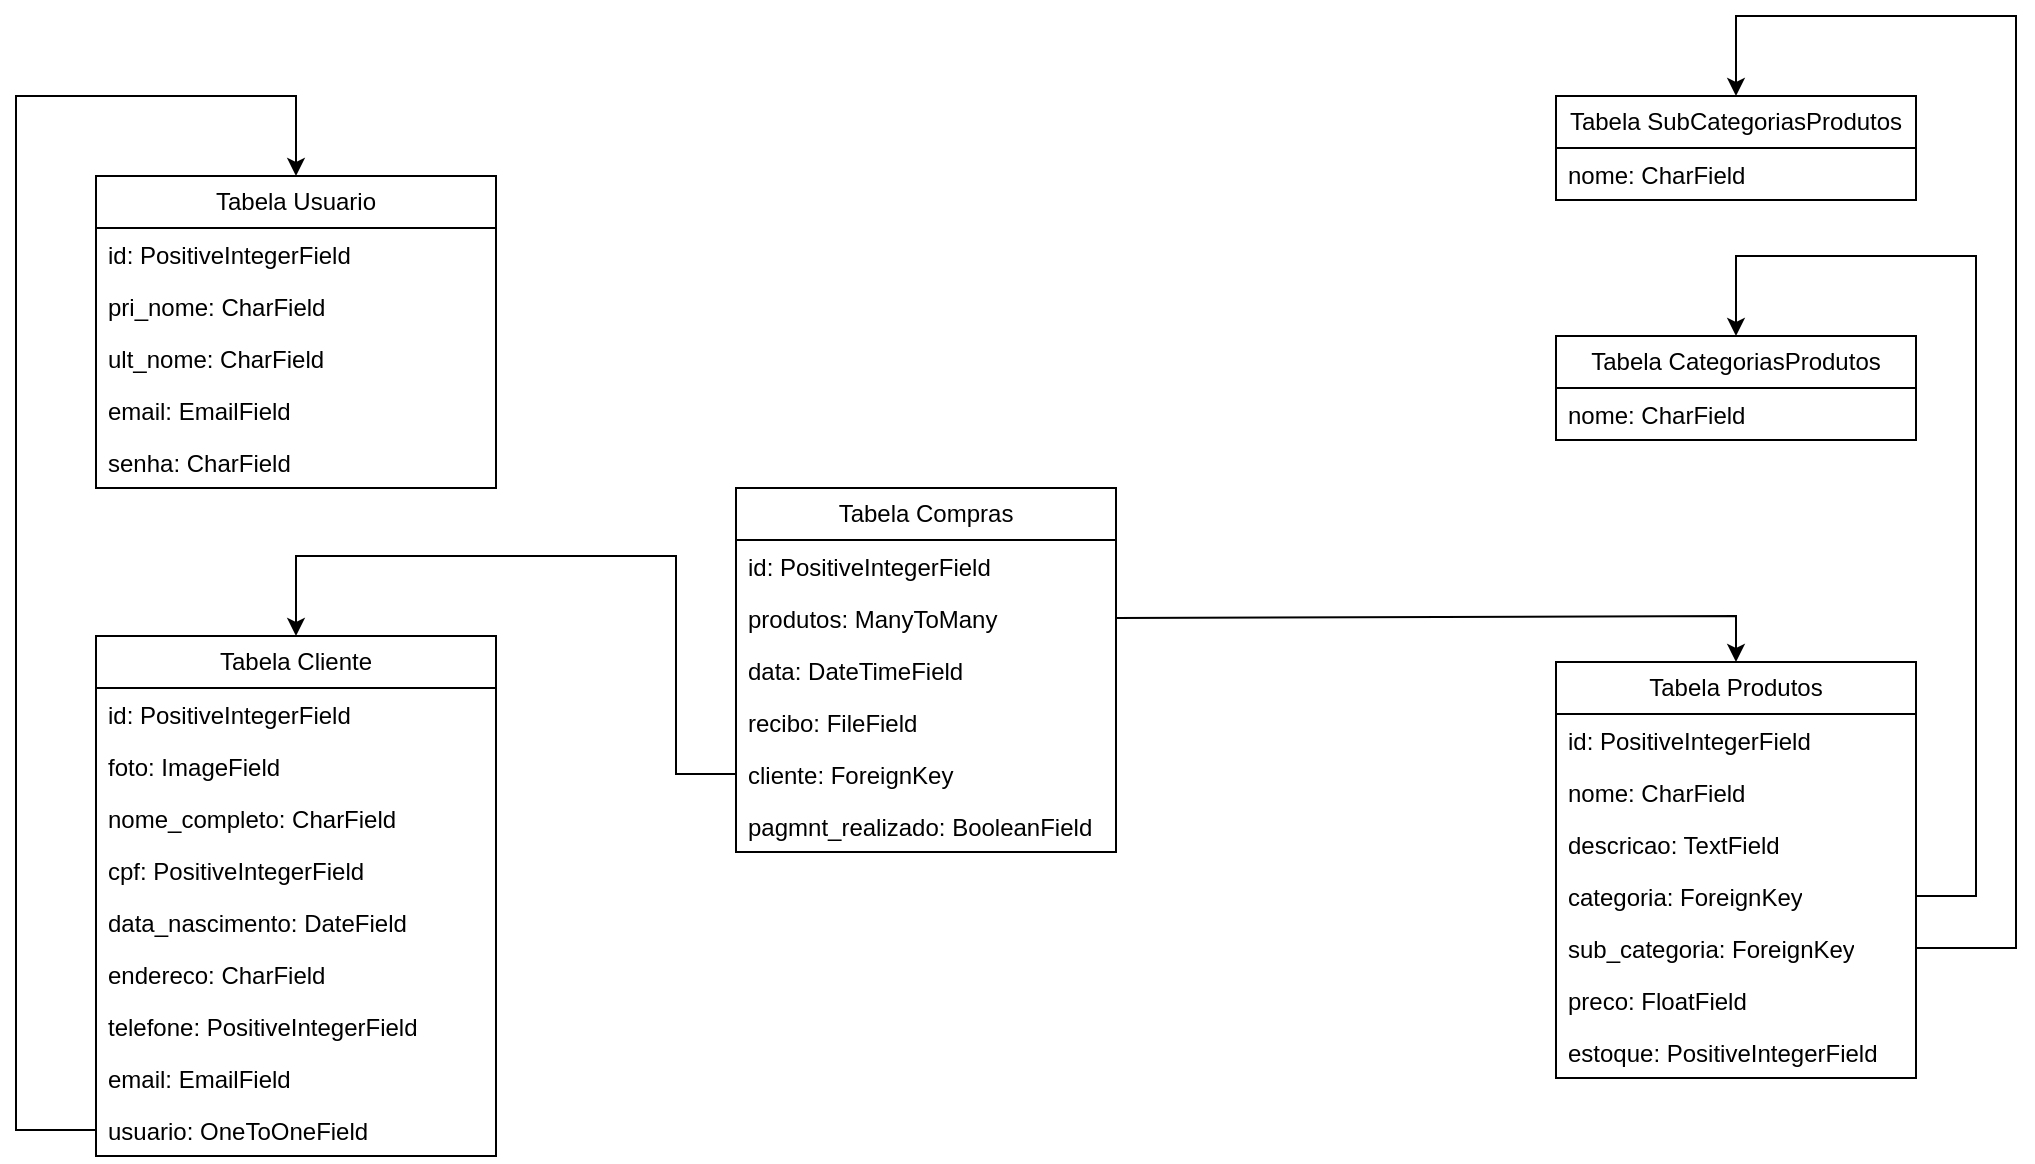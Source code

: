 <mxfile version="24.3.1" type="device">
  <diagram name="Página-1" id="Q2nlpTWYa1sI9tfoLPpt">
    <mxGraphModel dx="2261" dy="772" grid="1" gridSize="10" guides="1" tooltips="1" connect="1" arrows="1" fold="1" page="1" pageScale="1" pageWidth="827" pageHeight="1169" math="0" shadow="0">
      <root>
        <mxCell id="0" />
        <mxCell id="1" parent="0" />
        <mxCell id="WOxjRV0MUydzFHydmVLj-1" value="Tabela Usuario" style="swimlane;fontStyle=0;childLayout=stackLayout;horizontal=1;startSize=26;fillColor=none;horizontalStack=0;resizeParent=1;resizeParentMax=0;resizeLast=0;collapsible=1;marginBottom=0;whiteSpace=wrap;html=1;" parent="1" vertex="1">
          <mxGeometry x="-530" y="400" width="200" height="156" as="geometry" />
        </mxCell>
        <mxCell id="7uqhmthfOJYIlvBmELT8-11" value="id: PositiveIntegerField" style="text;strokeColor=none;fillColor=none;align=left;verticalAlign=top;spacingLeft=4;spacingRight=4;overflow=hidden;rotatable=0;points=[[0,0.5],[1,0.5]];portConstraint=eastwest;whiteSpace=wrap;html=1;" parent="WOxjRV0MUydzFHydmVLj-1" vertex="1">
          <mxGeometry y="26" width="200" height="26" as="geometry" />
        </mxCell>
        <mxCell id="WOxjRV0MUydzFHydmVLj-27" value="pri_nome: CharField" style="text;strokeColor=none;fillColor=none;align=left;verticalAlign=top;spacingLeft=4;spacingRight=4;overflow=hidden;rotatable=0;points=[[0,0.5],[1,0.5]];portConstraint=eastwest;whiteSpace=wrap;html=1;" parent="WOxjRV0MUydzFHydmVLj-1" vertex="1">
          <mxGeometry y="52" width="200" height="26" as="geometry" />
        </mxCell>
        <mxCell id="WOxjRV0MUydzFHydmVLj-5" value="ult_nome: CharField" style="text;strokeColor=none;fillColor=none;align=left;verticalAlign=top;spacingLeft=4;spacingRight=4;overflow=hidden;rotatable=0;points=[[0,0.5],[1,0.5]];portConstraint=eastwest;whiteSpace=wrap;html=1;" parent="WOxjRV0MUydzFHydmVLj-1" vertex="1">
          <mxGeometry y="78" width="200" height="26" as="geometry" />
        </mxCell>
        <mxCell id="WOxjRV0MUydzFHydmVLj-3" value="email: EmailField" style="text;strokeColor=none;fillColor=none;align=left;verticalAlign=top;spacingLeft=4;spacingRight=4;overflow=hidden;rotatable=0;points=[[0,0.5],[1,0.5]];portConstraint=eastwest;whiteSpace=wrap;html=1;" parent="WOxjRV0MUydzFHydmVLj-1" vertex="1">
          <mxGeometry y="104" width="200" height="26" as="geometry" />
        </mxCell>
        <mxCell id="WOxjRV0MUydzFHydmVLj-4" value="senha: CharField" style="text;strokeColor=none;fillColor=none;align=left;verticalAlign=top;spacingLeft=4;spacingRight=4;overflow=hidden;rotatable=0;points=[[0,0.5],[1,0.5]];portConstraint=eastwest;whiteSpace=wrap;html=1;" parent="WOxjRV0MUydzFHydmVLj-1" vertex="1">
          <mxGeometry y="130" width="200" height="26" as="geometry" />
        </mxCell>
        <mxCell id="WOxjRV0MUydzFHydmVLj-9" value="Tabela CategoriasProdutos" style="swimlane;fontStyle=0;childLayout=stackLayout;horizontal=1;startSize=26;fillColor=none;horizontalStack=0;resizeParent=1;resizeParentMax=0;resizeLast=0;collapsible=1;marginBottom=0;whiteSpace=wrap;html=1;" parent="1" vertex="1">
          <mxGeometry x="200" y="480" width="180" height="52" as="geometry" />
        </mxCell>
        <mxCell id="WOxjRV0MUydzFHydmVLj-10" value="nome: CharField" style="text;strokeColor=none;fillColor=none;align=left;verticalAlign=top;spacingLeft=4;spacingRight=4;overflow=hidden;rotatable=0;points=[[0,0.5],[1,0.5]];portConstraint=eastwest;whiteSpace=wrap;html=1;" parent="WOxjRV0MUydzFHydmVLj-9" vertex="1">
          <mxGeometry y="26" width="180" height="26" as="geometry" />
        </mxCell>
        <mxCell id="WOxjRV0MUydzFHydmVLj-17" value="Tabela Produtos" style="swimlane;fontStyle=0;childLayout=stackLayout;horizontal=1;startSize=26;fillColor=none;horizontalStack=0;resizeParent=1;resizeParentMax=0;resizeLast=0;collapsible=1;marginBottom=0;whiteSpace=wrap;html=1;" parent="1" vertex="1">
          <mxGeometry x="200" y="643" width="180" height="208" as="geometry" />
        </mxCell>
        <mxCell id="WOxjRV0MUydzFHydmVLj-32" value="id: PositiveIntegerField" style="text;strokeColor=none;fillColor=none;align=left;verticalAlign=top;spacingLeft=4;spacingRight=4;overflow=hidden;rotatable=0;points=[[0,0.5],[1,0.5]];portConstraint=eastwest;whiteSpace=wrap;html=1;" parent="WOxjRV0MUydzFHydmVLj-17" vertex="1">
          <mxGeometry y="26" width="180" height="26" as="geometry" />
        </mxCell>
        <mxCell id="WOxjRV0MUydzFHydmVLj-18" value="nome: CharField" style="text;strokeColor=none;fillColor=none;align=left;verticalAlign=top;spacingLeft=4;spacingRight=4;overflow=hidden;rotatable=0;points=[[0,0.5],[1,0.5]];portConstraint=eastwest;whiteSpace=wrap;html=1;" parent="WOxjRV0MUydzFHydmVLj-17" vertex="1">
          <mxGeometry y="52" width="180" height="26" as="geometry" />
        </mxCell>
        <mxCell id="WOxjRV0MUydzFHydmVLj-26" value="descricao: TextField" style="text;strokeColor=none;fillColor=none;align=left;verticalAlign=top;spacingLeft=4;spacingRight=4;overflow=hidden;rotatable=0;points=[[0,0.5],[1,0.5]];portConstraint=eastwest;whiteSpace=wrap;html=1;" parent="WOxjRV0MUydzFHydmVLj-17" vertex="1">
          <mxGeometry y="78" width="180" height="26" as="geometry" />
        </mxCell>
        <mxCell id="WOxjRV0MUydzFHydmVLj-19" value="categoria: ForeignKey" style="text;strokeColor=none;fillColor=none;align=left;verticalAlign=top;spacingLeft=4;spacingRight=4;overflow=hidden;rotatable=0;points=[[0,0.5],[1,0.5]];portConstraint=eastwest;whiteSpace=wrap;html=1;" parent="WOxjRV0MUydzFHydmVLj-17" vertex="1">
          <mxGeometry y="104" width="180" height="26" as="geometry" />
        </mxCell>
        <mxCell id="7uqhmthfOJYIlvBmELT8-20" value="sub_categoria: ForeignKey" style="text;strokeColor=none;fillColor=none;align=left;verticalAlign=top;spacingLeft=4;spacingRight=4;overflow=hidden;rotatable=0;points=[[0,0.5],[1,0.5]];portConstraint=eastwest;whiteSpace=wrap;html=1;" parent="WOxjRV0MUydzFHydmVLj-17" vertex="1">
          <mxGeometry y="130" width="180" height="26" as="geometry" />
        </mxCell>
        <mxCell id="WOxjRV0MUydzFHydmVLj-31" value="preco: FloatField" style="text;strokeColor=none;fillColor=none;align=left;verticalAlign=top;spacingLeft=4;spacingRight=4;overflow=hidden;rotatable=0;points=[[0,0.5],[1,0.5]];portConstraint=eastwest;whiteSpace=wrap;html=1;" parent="WOxjRV0MUydzFHydmVLj-17" vertex="1">
          <mxGeometry y="156" width="180" height="26" as="geometry" />
        </mxCell>
        <mxCell id="WOxjRV0MUydzFHydmVLj-33" value="estoque: PositiveIntegerField" style="text;strokeColor=none;fillColor=none;align=left;verticalAlign=top;spacingLeft=4;spacingRight=4;overflow=hidden;rotatable=0;points=[[0,0.5],[1,0.5]];portConstraint=eastwest;whiteSpace=wrap;html=1;" parent="WOxjRV0MUydzFHydmVLj-17" vertex="1">
          <mxGeometry y="182" width="180" height="26" as="geometry" />
        </mxCell>
        <mxCell id="WOxjRV0MUydzFHydmVLj-24" value="Tabela Compras" style="swimlane;fontStyle=0;childLayout=stackLayout;horizontal=1;startSize=26;fillColor=none;horizontalStack=0;resizeParent=1;resizeParentMax=0;resizeLast=0;collapsible=1;marginBottom=0;whiteSpace=wrap;html=1;" parent="1" vertex="1">
          <mxGeometry x="-210" y="556" width="190" height="182" as="geometry" />
        </mxCell>
        <mxCell id="WOxjRV0MUydzFHydmVLj-25" value="id: PositiveIntegerField" style="text;strokeColor=none;fillColor=none;align=left;verticalAlign=top;spacingLeft=4;spacingRight=4;overflow=hidden;rotatable=0;points=[[0,0.5],[1,0.5]];portConstraint=eastwest;whiteSpace=wrap;html=1;" parent="WOxjRV0MUydzFHydmVLj-24" vertex="1">
          <mxGeometry y="26" width="190" height="26" as="geometry" />
        </mxCell>
        <mxCell id="7uqhmthfOJYIlvBmELT8-24" value="produtos: ManyToMany" style="text;strokeColor=none;fillColor=none;align=left;verticalAlign=top;spacingLeft=4;spacingRight=4;overflow=hidden;rotatable=0;points=[[0,0.5],[1,0.5]];portConstraint=eastwest;whiteSpace=wrap;html=1;" parent="WOxjRV0MUydzFHydmVLj-24" vertex="1">
          <mxGeometry y="52" width="190" height="26" as="geometry" />
        </mxCell>
        <mxCell id="WOxjRV0MUydzFHydmVLj-30" value="data: DateTimeField" style="text;strokeColor=none;fillColor=none;align=left;verticalAlign=top;spacingLeft=4;spacingRight=4;overflow=hidden;rotatable=0;points=[[0,0.5],[1,0.5]];portConstraint=eastwest;whiteSpace=wrap;html=1;" parent="WOxjRV0MUydzFHydmVLj-24" vertex="1">
          <mxGeometry y="78" width="190" height="26" as="geometry" />
        </mxCell>
        <mxCell id="WOxjRV0MUydzFHydmVLj-34" value="recibo: FileField" style="text;strokeColor=none;fillColor=none;align=left;verticalAlign=top;spacingLeft=4;spacingRight=4;overflow=hidden;rotatable=0;points=[[0,0.5],[1,0.5]];portConstraint=eastwest;whiteSpace=wrap;html=1;" parent="WOxjRV0MUydzFHydmVLj-24" vertex="1">
          <mxGeometry y="104" width="190" height="26" as="geometry" />
        </mxCell>
        <mxCell id="WOxjRV0MUydzFHydmVLj-35" value="cliente: ForeignKey" style="text;strokeColor=none;fillColor=none;align=left;verticalAlign=top;spacingLeft=4;spacingRight=4;overflow=hidden;rotatable=0;points=[[0,0.5],[1,0.5]];portConstraint=eastwest;whiteSpace=wrap;html=1;" parent="WOxjRV0MUydzFHydmVLj-24" vertex="1">
          <mxGeometry y="130" width="190" height="26" as="geometry" />
        </mxCell>
        <mxCell id="7uqhmthfOJYIlvBmELT8-10" value="pagmnt_realizado: BooleanField" style="text;strokeColor=none;fillColor=none;align=left;verticalAlign=top;spacingLeft=4;spacingRight=4;overflow=hidden;rotatable=0;points=[[0,0.5],[1,0.5]];portConstraint=eastwest;whiteSpace=wrap;html=1;" parent="WOxjRV0MUydzFHydmVLj-24" vertex="1">
          <mxGeometry y="156" width="190" height="26" as="geometry" />
        </mxCell>
        <mxCell id="7uqhmthfOJYIlvBmELT8-1" value="Tabela Cliente" style="swimlane;fontStyle=0;childLayout=stackLayout;horizontal=1;startSize=26;fillColor=none;horizontalStack=0;resizeParent=1;resizeParentMax=0;resizeLast=0;collapsible=1;marginBottom=0;whiteSpace=wrap;html=1;" parent="1" vertex="1">
          <mxGeometry x="-530" y="630" width="200" height="260" as="geometry" />
        </mxCell>
        <mxCell id="7uqhmthfOJYIlvBmELT8-2" value="id: PositiveIntegerField" style="text;strokeColor=none;fillColor=none;align=left;verticalAlign=top;spacingLeft=4;spacingRight=4;overflow=hidden;rotatable=0;points=[[0,0.5],[1,0.5]];portConstraint=eastwest;whiteSpace=wrap;html=1;" parent="7uqhmthfOJYIlvBmELT8-1" vertex="1">
          <mxGeometry y="26" width="200" height="26" as="geometry" />
        </mxCell>
        <mxCell id="7uqhmthfOJYIlvBmELT8-9" value="foto: ImageField" style="text;strokeColor=none;fillColor=none;align=left;verticalAlign=top;spacingLeft=4;spacingRight=4;overflow=hidden;rotatable=0;points=[[0,0.5],[1,0.5]];portConstraint=eastwest;whiteSpace=wrap;html=1;" parent="7uqhmthfOJYIlvBmELT8-1" vertex="1">
          <mxGeometry y="52" width="200" height="26" as="geometry" />
        </mxCell>
        <mxCell id="7uqhmthfOJYIlvBmELT8-3" value="nome_completo: CharField" style="text;strokeColor=none;fillColor=none;align=left;verticalAlign=top;spacingLeft=4;spacingRight=4;overflow=hidden;rotatable=0;points=[[0,0.5],[1,0.5]];portConstraint=eastwest;whiteSpace=wrap;html=1;" parent="7uqhmthfOJYIlvBmELT8-1" vertex="1">
          <mxGeometry y="78" width="200" height="26" as="geometry" />
        </mxCell>
        <mxCell id="7uqhmthfOJYIlvBmELT8-7" value="cpf: PositiveIntegerField" style="text;strokeColor=none;fillColor=none;align=left;verticalAlign=top;spacingLeft=4;spacingRight=4;overflow=hidden;rotatable=0;points=[[0,0.5],[1,0.5]];portConstraint=eastwest;whiteSpace=wrap;html=1;" parent="7uqhmthfOJYIlvBmELT8-1" vertex="1">
          <mxGeometry y="104" width="200" height="26" as="geometry" />
        </mxCell>
        <mxCell id="7uqhmthfOJYIlvBmELT8-12" value="data_nascimento: DateField" style="text;strokeColor=none;fillColor=none;align=left;verticalAlign=top;spacingLeft=4;spacingRight=4;overflow=hidden;rotatable=0;points=[[0,0.5],[1,0.5]];portConstraint=eastwest;whiteSpace=wrap;html=1;" parent="7uqhmthfOJYIlvBmELT8-1" vertex="1">
          <mxGeometry y="130" width="200" height="26" as="geometry" />
        </mxCell>
        <mxCell id="7uqhmthfOJYIlvBmELT8-6" value="endereco: CharField" style="text;strokeColor=none;fillColor=none;align=left;verticalAlign=top;spacingLeft=4;spacingRight=4;overflow=hidden;rotatable=0;points=[[0,0.5],[1,0.5]];portConstraint=eastwest;whiteSpace=wrap;html=1;" parent="7uqhmthfOJYIlvBmELT8-1" vertex="1">
          <mxGeometry y="156" width="200" height="26" as="geometry" />
        </mxCell>
        <mxCell id="7uqhmthfOJYIlvBmELT8-8" value="telefone: PositiveIntegerField" style="text;strokeColor=none;fillColor=none;align=left;verticalAlign=top;spacingLeft=4;spacingRight=4;overflow=hidden;rotatable=0;points=[[0,0.5],[1,0.5]];portConstraint=eastwest;whiteSpace=wrap;html=1;" parent="7uqhmthfOJYIlvBmELT8-1" vertex="1">
          <mxGeometry y="182" width="200" height="26" as="geometry" />
        </mxCell>
        <mxCell id="7uqhmthfOJYIlvBmELT8-4" value="email: EmailField" style="text;strokeColor=none;fillColor=none;align=left;verticalAlign=top;spacingLeft=4;spacingRight=4;overflow=hidden;rotatable=0;points=[[0,0.5],[1,0.5]];portConstraint=eastwest;whiteSpace=wrap;html=1;" parent="7uqhmthfOJYIlvBmELT8-1" vertex="1">
          <mxGeometry y="208" width="200" height="26" as="geometry" />
        </mxCell>
        <mxCell id="7uqhmthfOJYIlvBmELT8-15" value="usuario: OneToOneField" style="text;strokeColor=none;fillColor=none;align=left;verticalAlign=top;spacingLeft=4;spacingRight=4;overflow=hidden;rotatable=0;points=[[0,0.5],[1,0.5]];portConstraint=eastwest;whiteSpace=wrap;html=1;" parent="7uqhmthfOJYIlvBmELT8-1" vertex="1">
          <mxGeometry y="234" width="200" height="26" as="geometry" />
        </mxCell>
        <mxCell id="7uqhmthfOJYIlvBmELT8-14" value="" style="endArrow=classic;html=1;rounded=0;entryX=0.5;entryY=0;entryDx=0;entryDy=0;exitX=0;exitY=0.5;exitDx=0;exitDy=0;" parent="1" source="7uqhmthfOJYIlvBmELT8-15" target="WOxjRV0MUydzFHydmVLj-1" edge="1">
          <mxGeometry width="50" height="50" relative="1" as="geometry">
            <mxPoint x="-640" y="690" as="sourcePoint" />
            <mxPoint x="-590" y="640" as="targetPoint" />
            <Array as="points">
              <mxPoint x="-570" y="877" />
              <mxPoint x="-570" y="750" />
              <mxPoint x="-570" y="650" />
              <mxPoint x="-570" y="510" />
              <mxPoint x="-570" y="360" />
              <mxPoint x="-430" y="360" />
            </Array>
          </mxGeometry>
        </mxCell>
        <mxCell id="7uqhmthfOJYIlvBmELT8-18" value="Tabela SubCategoriasProdutos" style="swimlane;fontStyle=0;childLayout=stackLayout;horizontal=1;startSize=26;fillColor=none;horizontalStack=0;resizeParent=1;resizeParentMax=0;resizeLast=0;collapsible=1;marginBottom=0;whiteSpace=wrap;html=1;" parent="1" vertex="1">
          <mxGeometry x="200" y="360" width="180" height="52" as="geometry" />
        </mxCell>
        <mxCell id="7uqhmthfOJYIlvBmELT8-19" value="nome: CharField" style="text;strokeColor=none;fillColor=none;align=left;verticalAlign=top;spacingLeft=4;spacingRight=4;overflow=hidden;rotatable=0;points=[[0,0.5],[1,0.5]];portConstraint=eastwest;whiteSpace=wrap;html=1;" parent="7uqhmthfOJYIlvBmELT8-18" vertex="1">
          <mxGeometry y="26" width="180" height="26" as="geometry" />
        </mxCell>
        <mxCell id="7uqhmthfOJYIlvBmELT8-21" value="" style="endArrow=classic;html=1;rounded=0;entryX=0.5;entryY=0;entryDx=0;entryDy=0;exitX=1;exitY=0.5;exitDx=0;exitDy=0;" parent="1" source="7uqhmthfOJYIlvBmELT8-20" target="7uqhmthfOJYIlvBmELT8-18" edge="1">
          <mxGeometry width="50" height="50" relative="1" as="geometry">
            <mxPoint x="410" y="810" as="sourcePoint" />
            <mxPoint x="90" y="660" as="targetPoint" />
            <Array as="points">
              <mxPoint x="430" y="786" />
              <mxPoint x="430" y="700" />
              <mxPoint x="430" y="610" />
              <mxPoint x="430" y="480" />
              <mxPoint x="430" y="320" />
              <mxPoint x="290" y="320" />
            </Array>
          </mxGeometry>
        </mxCell>
        <mxCell id="7uqhmthfOJYIlvBmELT8-23" value="" style="endArrow=classic;html=1;rounded=0;entryX=0.5;entryY=0;entryDx=0;entryDy=0;exitX=0;exitY=0.5;exitDx=0;exitDy=0;" parent="1" source="WOxjRV0MUydzFHydmVLj-35" target="7uqhmthfOJYIlvBmELT8-1" edge="1">
          <mxGeometry width="50" height="50" relative="1" as="geometry">
            <mxPoint x="-300" y="680" as="sourcePoint" />
            <mxPoint x="-250" y="630" as="targetPoint" />
            <Array as="points">
              <mxPoint x="-240" y="699" />
              <mxPoint x="-240" y="590" />
              <mxPoint x="-430" y="590" />
            </Array>
          </mxGeometry>
        </mxCell>
        <mxCell id="7uqhmthfOJYIlvBmELT8-26" value="" style="endArrow=classic;html=1;rounded=0;entryX=0.5;entryY=0;entryDx=0;entryDy=0;exitX=1;exitY=0.5;exitDx=0;exitDy=0;" parent="1" source="WOxjRV0MUydzFHydmVLj-19" target="WOxjRV0MUydzFHydmVLj-9" edge="1">
          <mxGeometry width="50" height="50" relative="1" as="geometry">
            <mxPoint x="140" y="503" as="sourcePoint" />
            <mxPoint x="190" y="453" as="targetPoint" />
            <Array as="points">
              <mxPoint x="410" y="760" />
              <mxPoint x="410" y="600" />
              <mxPoint x="410" y="440" />
              <mxPoint x="290" y="440" />
            </Array>
          </mxGeometry>
        </mxCell>
        <mxCell id="7uqhmthfOJYIlvBmELT8-28" value="" style="endArrow=classic;html=1;rounded=0;entryX=0.5;entryY=0;entryDx=0;entryDy=0;exitX=1;exitY=0.5;exitDx=0;exitDy=0;" parent="1" source="7uqhmthfOJYIlvBmELT8-24" target="WOxjRV0MUydzFHydmVLj-17" edge="1">
          <mxGeometry width="50" height="50" relative="1" as="geometry">
            <mxPoint x="70" y="643" as="sourcePoint" />
            <mxPoint x="120" y="593" as="targetPoint" />
            <Array as="points">
              <mxPoint x="290" y="620" />
            </Array>
          </mxGeometry>
        </mxCell>
      </root>
    </mxGraphModel>
  </diagram>
</mxfile>
